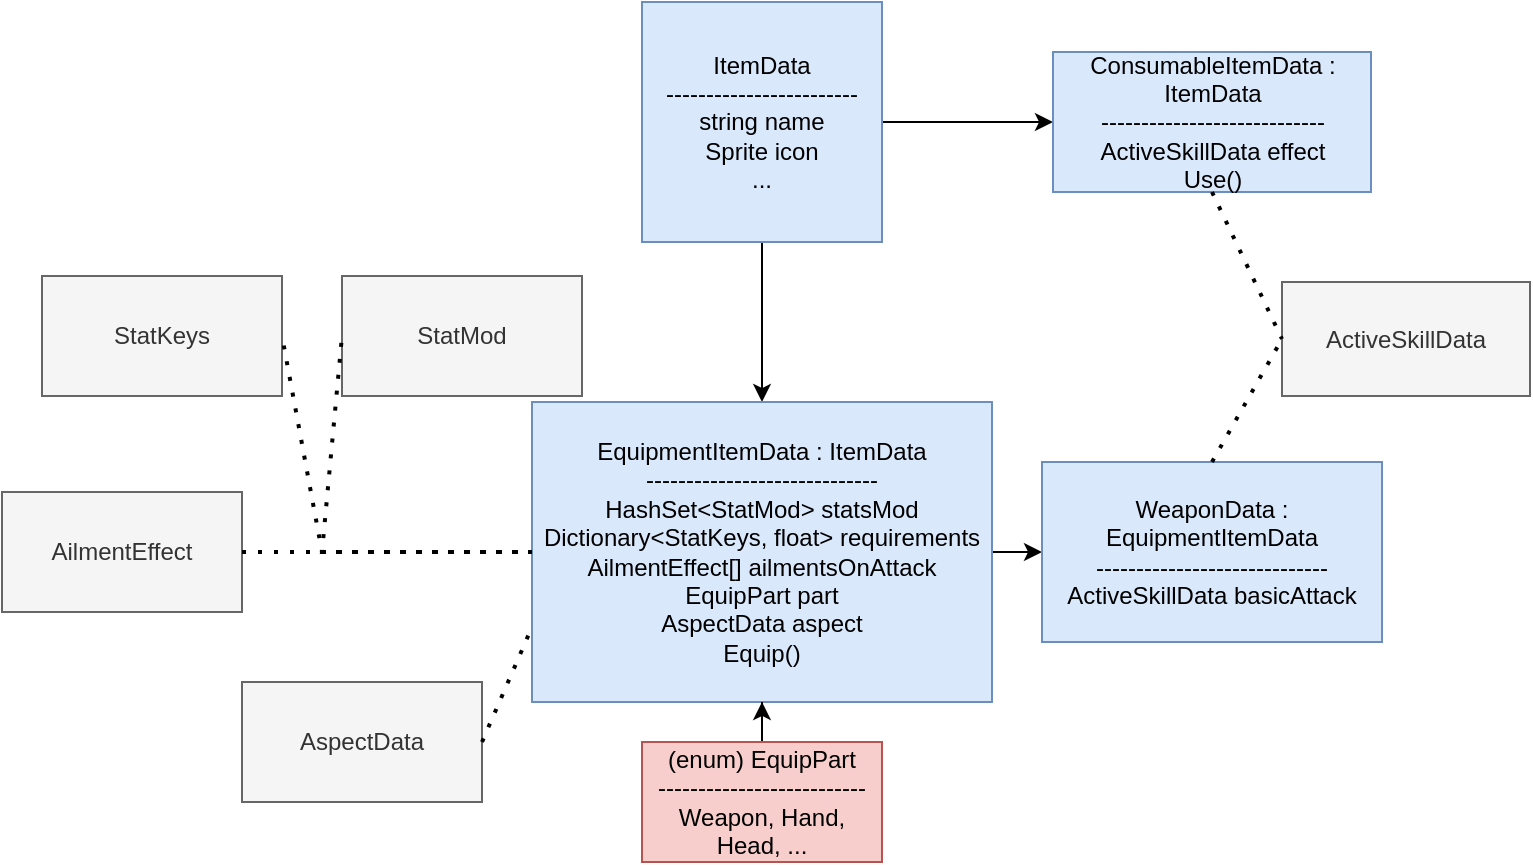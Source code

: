 <mxfile version="26.0.5" pages="7">
  <diagram name="Inventory.Items" id="zJ56cZsjlUKfXEC5Kj2j">
    <mxGraphModel dx="1426" dy="747" grid="1" gridSize="10" guides="1" tooltips="1" connect="1" arrows="1" fold="1" page="1" pageScale="1" pageWidth="827" pageHeight="1169" math="0" shadow="0">
      <root>
        <mxCell id="0" />
        <mxCell id="1" parent="0" />
        <mxCell id="q5YqK84tuoeqvmgV2co4-4" style="edgeStyle=orthogonalEdgeStyle;rounded=0;orthogonalLoop=1;jettySize=auto;html=1;entryX=0.5;entryY=0;entryDx=0;entryDy=0;" parent="1" source="B-cx07S0kDvq5DFkw6KN-1" target="kQtvoWM7zfefFjXOnArL-1" edge="1">
          <mxGeometry relative="1" as="geometry" />
        </mxCell>
        <mxCell id="q5YqK84tuoeqvmgV2co4-8" style="edgeStyle=orthogonalEdgeStyle;rounded=0;orthogonalLoop=1;jettySize=auto;html=1;entryX=0;entryY=0.5;entryDx=0;entryDy=0;" parent="1" source="B-cx07S0kDvq5DFkw6KN-1" target="q5YqK84tuoeqvmgV2co4-5" edge="1">
          <mxGeometry relative="1" as="geometry" />
        </mxCell>
        <mxCell id="B-cx07S0kDvq5DFkw6KN-1" value="ItemData&lt;div&gt;------------------------&lt;/div&gt;&lt;div&gt;string name&lt;/div&gt;&lt;div&gt;Sprite icon&lt;/div&gt;&lt;div&gt;...&lt;/div&gt;" style="whiteSpace=wrap;html=1;aspect=fixed;fillColor=#dae8fc;strokeColor=#6c8ebf;" parent="1" vertex="1">
          <mxGeometry x="360" y="150" width="120" height="120" as="geometry" />
        </mxCell>
        <mxCell id="B-cx07S0kDvq5DFkw6KN-7" value="ActiveSkillData" style="rounded=0;whiteSpace=wrap;html=1;fillColor=#f5f5f5;strokeColor=#666666;fontColor=#333333;" parent="1" vertex="1">
          <mxGeometry x="680" y="290" width="124" height="57" as="geometry" />
        </mxCell>
        <mxCell id="yd0dgCso6gJ8eS-wFUj3-34" style="edgeStyle=orthogonalEdgeStyle;rounded=0;orthogonalLoop=1;jettySize=auto;html=1;exitX=0.5;exitY=1;exitDx=0;exitDy=0;" parent="1" source="B-cx07S0kDvq5DFkw6KN-1" target="B-cx07S0kDvq5DFkw6KN-1" edge="1">
          <mxGeometry relative="1" as="geometry" />
        </mxCell>
        <mxCell id="q5YqK84tuoeqvmgV2co4-3" style="edgeStyle=orthogonalEdgeStyle;rounded=0;orthogonalLoop=1;jettySize=auto;html=1;entryX=0;entryY=0.5;entryDx=0;entryDy=0;" parent="1" source="kQtvoWM7zfefFjXOnArL-1" target="kQtvoWM7zfefFjXOnArL-2" edge="1">
          <mxGeometry relative="1" as="geometry" />
        </mxCell>
        <mxCell id="kQtvoWM7zfefFjXOnArL-1" value="EquipmentItemData : ItemData&lt;div&gt;-----------------------------&lt;/div&gt;&lt;div&gt;HashSet&amp;lt;StatMod&amp;gt; statsMod&lt;/div&gt;&lt;div&gt;Dictionary&amp;lt;StatKeys, float&amp;gt; requirements&lt;/div&gt;&lt;div&gt;AilmentEffect[] ailmentsOnAttack&lt;/div&gt;&lt;div&gt;EquipPart part&lt;/div&gt;&lt;div&gt;AspectData aspect&lt;/div&gt;&lt;div&gt;Equip()&lt;/div&gt;" style="rounded=0;whiteSpace=wrap;html=1;fillColor=#dae8fc;strokeColor=#6c8ebf;" parent="1" vertex="1">
          <mxGeometry x="305" y="350" width="230" height="150" as="geometry" />
        </mxCell>
        <mxCell id="kQtvoWM7zfefFjXOnArL-2" value="WeaponData : EquipmentItemData&lt;div&gt;-----------------------------&lt;/div&gt;&lt;div&gt;ActiveSkillData basicAttack&lt;/div&gt;" style="rounded=0;whiteSpace=wrap;html=1;fillColor=#dae8fc;strokeColor=#6c8ebf;" parent="1" vertex="1">
          <mxGeometry x="560" y="380" width="170" height="90" as="geometry" />
        </mxCell>
        <mxCell id="q5YqK84tuoeqvmgV2co4-2" style="edgeStyle=orthogonalEdgeStyle;rounded=0;orthogonalLoop=1;jettySize=auto;html=1;entryX=0.5;entryY=1;entryDx=0;entryDy=0;" parent="1" source="q5YqK84tuoeqvmgV2co4-1" target="kQtvoWM7zfefFjXOnArL-1" edge="1">
          <mxGeometry relative="1" as="geometry" />
        </mxCell>
        <mxCell id="q5YqK84tuoeqvmgV2co4-1" value="(enum) EquipPart&lt;div&gt;--------------------------&lt;/div&gt;&lt;div&gt;Weapon, Hand, Head, ...&lt;/div&gt;" style="rounded=0;whiteSpace=wrap;html=1;fillColor=#f8cecc;strokeColor=#b85450;" parent="1" vertex="1">
          <mxGeometry x="360" y="520" width="120" height="60" as="geometry" />
        </mxCell>
        <mxCell id="q5YqK84tuoeqvmgV2co4-5" value="ConsumableItemData : ItemData&lt;div&gt;----------------------------&lt;/div&gt;&lt;div&gt;ActiveSkillData effect&lt;/div&gt;&lt;div&gt;Use()&lt;/div&gt;" style="rounded=0;whiteSpace=wrap;html=1;fillColor=#dae8fc;strokeColor=#6c8ebf;" parent="1" vertex="1">
          <mxGeometry x="565.5" y="175" width="159" height="70" as="geometry" />
        </mxCell>
        <mxCell id="gaqAfbRVIiFNulyaw0dq-1" value="AspectData" style="rounded=0;whiteSpace=wrap;html=1;fillColor=#f5f5f5;fontColor=#333333;strokeColor=#666666;" parent="1" vertex="1">
          <mxGeometry x="160" y="490" width="120" height="60" as="geometry" />
        </mxCell>
        <mxCell id="ee60b4--FxmP-fiO7vXB-1" value="StatMod" style="rounded=0;whiteSpace=wrap;html=1;fillColor=#f5f5f5;fontColor=#333333;strokeColor=#666666;" parent="1" vertex="1">
          <mxGeometry x="210" y="287" width="120" height="60" as="geometry" />
        </mxCell>
        <mxCell id="Jr9_6J4gqKiit3SWZOUy-1" value="" style="endArrow=none;dashed=1;html=1;dashPattern=1 3;strokeWidth=2;rounded=0;entryX=0;entryY=0.5;entryDx=0;entryDy=0;exitX=0.5;exitY=1;exitDx=0;exitDy=0;" edge="1" parent="1" source="q5YqK84tuoeqvmgV2co4-5" target="B-cx07S0kDvq5DFkw6KN-7">
          <mxGeometry width="50" height="50" relative="1" as="geometry">
            <mxPoint x="390" y="410" as="sourcePoint" />
            <mxPoint x="440" y="360" as="targetPoint" />
          </mxGeometry>
        </mxCell>
        <mxCell id="Jr9_6J4gqKiit3SWZOUy-2" value="" style="endArrow=none;dashed=1;html=1;dashPattern=1 3;strokeWidth=2;rounded=0;entryX=0;entryY=0.5;entryDx=0;entryDy=0;exitX=0.5;exitY=0;exitDx=0;exitDy=0;" edge="1" parent="1" source="kQtvoWM7zfefFjXOnArL-2" target="B-cx07S0kDvq5DFkw6KN-7">
          <mxGeometry width="50" height="50" relative="1" as="geometry">
            <mxPoint x="390" y="410" as="sourcePoint" />
            <mxPoint x="440" y="360" as="targetPoint" />
          </mxGeometry>
        </mxCell>
        <mxCell id="Jr9_6J4gqKiit3SWZOUy-3" value="StatKeys" style="rounded=0;whiteSpace=wrap;html=1;fillColor=#f5f5f5;fontColor=#333333;strokeColor=#666666;" vertex="1" parent="1">
          <mxGeometry x="60" y="287" width="120" height="60" as="geometry" />
        </mxCell>
        <mxCell id="Jr9_6J4gqKiit3SWZOUy-4" value="" style="endArrow=none;dashed=1;html=1;dashPattern=1 3;strokeWidth=2;rounded=0;exitX=0;exitY=0.5;exitDx=0;exitDy=0;entryX=1;entryY=0.5;entryDx=0;entryDy=0;" edge="1" parent="1" source="kQtvoWM7zfefFjXOnArL-1" target="Jr9_6J4gqKiit3SWZOUy-3">
          <mxGeometry width="50" height="50" relative="1" as="geometry">
            <mxPoint x="390" y="410" as="sourcePoint" />
            <mxPoint x="180" y="420" as="targetPoint" />
            <Array as="points">
              <mxPoint x="200" y="425" />
            </Array>
          </mxGeometry>
        </mxCell>
        <mxCell id="Jr9_6J4gqKiit3SWZOUy-5" value="" style="endArrow=none;dashed=1;html=1;dashPattern=1 3;strokeWidth=2;rounded=0;exitX=0;exitY=0.5;exitDx=0;exitDy=0;entryX=0;entryY=0.5;entryDx=0;entryDy=0;" edge="1" parent="1" source="kQtvoWM7zfefFjXOnArL-1" target="ee60b4--FxmP-fiO7vXB-1">
          <mxGeometry width="50" height="50" relative="1" as="geometry">
            <mxPoint x="390" y="410" as="sourcePoint" />
            <mxPoint x="440" y="360" as="targetPoint" />
            <Array as="points">
              <mxPoint x="200" y="425" />
            </Array>
          </mxGeometry>
        </mxCell>
        <mxCell id="TnsNI_g7H3M-oQ8JJX6d-1" value="AilmentEffect" style="rounded=0;whiteSpace=wrap;html=1;fillColor=#f5f5f5;fontColor=#333333;strokeColor=#666666;" vertex="1" parent="1">
          <mxGeometry x="40" y="395" width="120" height="60" as="geometry" />
        </mxCell>
        <mxCell id="TnsNI_g7H3M-oQ8JJX6d-3" value="" style="endArrow=none;dashed=1;html=1;dashPattern=1 3;strokeWidth=2;rounded=0;exitX=1;exitY=0.5;exitDx=0;exitDy=0;entryX=0;entryY=0.75;entryDx=0;entryDy=0;" edge="1" parent="1" source="gaqAfbRVIiFNulyaw0dq-1" target="kQtvoWM7zfefFjXOnArL-1">
          <mxGeometry width="50" height="50" relative="1" as="geometry">
            <mxPoint x="390" y="410" as="sourcePoint" />
            <mxPoint x="440" y="360" as="targetPoint" />
          </mxGeometry>
        </mxCell>
        <mxCell id="TnsNI_g7H3M-oQ8JJX6d-4" value="" style="endArrow=none;dashed=1;html=1;dashPattern=1 3;strokeWidth=2;rounded=0;exitX=1;exitY=0.5;exitDx=0;exitDy=0;entryX=0;entryY=0.5;entryDx=0;entryDy=0;" edge="1" parent="1" source="TnsNI_g7H3M-oQ8JJX6d-1" target="kQtvoWM7zfefFjXOnArL-1">
          <mxGeometry width="50" height="50" relative="1" as="geometry">
            <mxPoint x="390" y="410" as="sourcePoint" />
            <mxPoint x="440" y="360" as="targetPoint" />
          </mxGeometry>
        </mxCell>
      </root>
    </mxGraphModel>
  </diagram>
  <diagram id="TNk_10YnVx5hNWSurFg9" name="Skills">
    <mxGraphModel dx="1426" dy="747" grid="1" gridSize="10" guides="1" tooltips="1" connect="1" arrows="1" fold="1" page="1" pageScale="1" pageWidth="827" pageHeight="1169" math="0" shadow="0">
      <root>
        <mxCell id="0" />
        <mxCell id="1" parent="0" />
        <mxCell id="Wf8DVwAlP3yFji26G4Bx-1" style="edgeStyle=orthogonalEdgeStyle;rounded=0;orthogonalLoop=1;jettySize=auto;html=1;entryX=0.5;entryY=0;entryDx=0;entryDy=0;" parent="1" source="Wf8DVwAlP3yFji26G4Bx-2" target="Wf8DVwAlP3yFji26G4Bx-3" edge="1">
          <mxGeometry relative="1" as="geometry" />
        </mxCell>
        <mxCell id="Wf8DVwAlP3yFji26G4Bx-2" value="Effect" style="rounded=0;whiteSpace=wrap;html=1;fillColor=#f5f5f5;strokeColor=#666666;fontColor=#333333;" parent="1" vertex="1">
          <mxGeometry x="372.5" y="210" width="190" height="100" as="geometry" />
        </mxCell>
        <mxCell id="yx6KW6I-NMD2hmU6Xooc-2" style="edgeStyle=orthogonalEdgeStyle;rounded=0;orthogonalLoop=1;jettySize=auto;html=1;entryX=0.5;entryY=0;entryDx=0;entryDy=0;" edge="1" parent="1" source="Wf8DVwAlP3yFji26G4Bx-3" target="yx6KW6I-NMD2hmU6Xooc-1">
          <mxGeometry relative="1" as="geometry" />
        </mxCell>
        <mxCell id="Wf8DVwAlP3yFji26G4Bx-3" value="ActiveSkillData : SkillData&lt;div&gt;-----------------------&lt;/div&gt;&lt;div&gt;...&lt;/div&gt;&lt;div&gt;ResourceCost[] cost&lt;/div&gt;&lt;div&gt;Effect effect&lt;/div&gt;&lt;div&gt;Target target&lt;/div&gt;" style="rounded=0;whiteSpace=wrap;html=1;fillColor=#dae8fc;strokeColor=#6c8ebf;flipV=1;flipH=1;" parent="1" vertex="1">
          <mxGeometry x="390" y="380" width="155" height="90" as="geometry" />
        </mxCell>
        <mxCell id="Wf8DVwAlP3yFji26G4Bx-4" style="edgeStyle=orthogonalEdgeStyle;rounded=0;orthogonalLoop=1;jettySize=auto;html=1;entryX=0;entryY=0.5;entryDx=0;entryDy=0;" parent="1" source="Wf8DVwAlP3yFji26G4Bx-5" target="Wf8DVwAlP3yFji26G4Bx-3" edge="1">
          <mxGeometry relative="1" as="geometry" />
        </mxCell>
        <mxCell id="Wf8DVwAlP3yFji26G4Bx-5" value="ResourceCost&lt;div&gt;-----------------------&lt;/div&gt;&lt;div&gt;StatKeys resource&lt;/div&gt;&lt;div&gt;float cost&lt;/div&gt;" style="rounded=0;whiteSpace=wrap;html=1;fillColor=#dae8fc;strokeColor=#6c8ebf;flipV=1;flipH=1;" parent="1" vertex="1">
          <mxGeometry x="210" y="380" width="150" height="90" as="geometry" />
        </mxCell>
        <mxCell id="Wf8DVwAlP3yFji26G4Bx-6" style="edgeStyle=orthogonalEdgeStyle;rounded=0;orthogonalLoop=1;jettySize=auto;html=1;entryX=0;entryY=0.5;entryDx=0;entryDy=0;" parent="1" source="Wf8DVwAlP3yFji26G4Bx-7" target="Wf8DVwAlP3yFji26G4Bx-5" edge="1">
          <mxGeometry relative="1" as="geometry" />
        </mxCell>
        <mxCell id="Wf8DVwAlP3yFji26G4Bx-7" value="(enum) StatKeys&lt;div&gt;------------------------&lt;/div&gt;&lt;div&gt;HP, MP, STA, Moral, ...&lt;/div&gt;" style="rounded=0;whiteSpace=wrap;html=1;fillColor=#f8cecc;strokeColor=#b85450;flipV=1;flipH=1;" parent="1" vertex="1">
          <mxGeometry x="60" y="395" width="120" height="60" as="geometry" />
        </mxCell>
        <mxCell id="Wf8DVwAlP3yFji26G4Bx-8" style="edgeStyle=orthogonalEdgeStyle;rounded=0;orthogonalLoop=1;jettySize=auto;html=1;entryX=1;entryY=0.5;entryDx=0;entryDy=0;" parent="1" source="Wf8DVwAlP3yFji26G4Bx-9" target="Wf8DVwAlP3yFji26G4Bx-3" edge="1">
          <mxGeometry relative="1" as="geometry" />
        </mxCell>
        <mxCell id="Wf8DVwAlP3yFji26G4Bx-9" value="(enum) Target&lt;div&gt;-----------------------&lt;/div&gt;&lt;div&gt;User, Ally, Enemy, Allies, Enemies&lt;/div&gt;" style="rounded=0;whiteSpace=wrap;html=1;fillColor=#f8cecc;strokeColor=#b85450;flipV=1;flipH=1;" parent="1" vertex="1">
          <mxGeometry x="570" y="390" width="125" height="70" as="geometry" />
        </mxCell>
        <mxCell id="yx6KW6I-NMD2hmU6Xooc-1" value="Skill&lt;div&gt;-----------&lt;/div&gt;&lt;div&gt;SkillData data&lt;/div&gt;&lt;div&gt;int level&lt;/div&gt;&lt;div&gt;float skillPoints&lt;/div&gt;" style="rounded=0;whiteSpace=wrap;html=1;fillColor=#dae8fc;strokeColor=#6c8ebf;flipV=1;flipH=1;" vertex="1" parent="1">
          <mxGeometry x="382.5" y="500" width="170" height="80" as="geometry" />
        </mxCell>
      </root>
    </mxGraphModel>
  </diagram>
  <diagram id="sbXAOsWWgoKpKwuG4oxe" name="Ailments">
    <mxGraphModel dx="1426" dy="747" grid="1" gridSize="10" guides="1" tooltips="1" connect="1" arrows="1" fold="1" page="1" pageScale="1" pageWidth="827" pageHeight="1169" math="0" shadow="0">
      <root>
        <mxCell id="0" />
        <mxCell id="1" parent="0" />
        <mxCell id="8odzQ_PygJ5vs22h7d5n-1" style="edgeStyle=orthogonalEdgeStyle;rounded=0;orthogonalLoop=1;jettySize=auto;html=1;entryX=1;entryY=0.5;entryDx=0;entryDy=0;" parent="1" source="8odzQ_PygJ5vs22h7d5n-3" target="8odzQ_PygJ5vs22h7d5n-7" edge="1">
          <mxGeometry relative="1" as="geometry" />
        </mxCell>
        <mxCell id="8odzQ_PygJ5vs22h7d5n-2" style="edgeStyle=orthogonalEdgeStyle;rounded=0;orthogonalLoop=1;jettySize=auto;html=1;exitX=1;exitY=0.5;exitDx=0;exitDy=0;entryX=0;entryY=0.5;entryDx=0;entryDy=0;" parent="1" source="8odzQ_PygJ5vs22h7d5n-3" target="8odzQ_PygJ5vs22h7d5n-8" edge="1">
          <mxGeometry relative="1" as="geometry" />
        </mxCell>
        <mxCell id="8odzQ_PygJ5vs22h7d5n-3" value="AilmentData&lt;div&gt;------------------&lt;/div&gt;&lt;div&gt;Interval duration&lt;/div&gt;&lt;div&gt;Interval applyInterval&lt;/div&gt;&lt;div&gt;AilmentData[] secondaryAilments&lt;/div&gt;&lt;div&gt;Apply()&lt;/div&gt;" style="rounded=0;whiteSpace=wrap;html=1;fillColor=#fff2cc;strokeColor=#d6b656;" parent="1" vertex="1">
          <mxGeometry x="351.5" y="470" width="198.5" height="140" as="geometry" />
        </mxCell>
        <mxCell id="8odzQ_PygJ5vs22h7d5n-4" style="edgeStyle=orthogonalEdgeStyle;rounded=0;orthogonalLoop=1;jettySize=auto;html=1;entryX=0.5;entryY=0;entryDx=0;entryDy=0;" parent="1" source="8odzQ_PygJ5vs22h7d5n-5" target="8odzQ_PygJ5vs22h7d5n-6" edge="1">
          <mxGeometry relative="1" as="geometry" />
        </mxCell>
        <mxCell id="8odzQ_PygJ5vs22h7d5n-5" value="(enum) IntervalType&lt;div&gt;---------------------------&lt;/div&gt;&lt;div&gt;OnAdded, OnTick, OnHit, OnBeHitted, ...&lt;/div&gt;" style="rounded=0;whiteSpace=wrap;html=1;fillColor=#f8cecc;strokeColor=#b85450;" parent="1" vertex="1">
          <mxGeometry x="370.75" y="250" width="160" height="110" as="geometry" />
        </mxCell>
        <mxCell id="4LGl0bNggozkCDFANTX0-10" style="edgeStyle=orthogonalEdgeStyle;rounded=0;orthogonalLoop=1;jettySize=auto;html=1;exitX=0.5;exitY=1;exitDx=0;exitDy=0;entryX=0.5;entryY=0;entryDx=0;entryDy=0;" parent="1" source="8odzQ_PygJ5vs22h7d5n-6" target="8odzQ_PygJ5vs22h7d5n-3" edge="1">
          <mxGeometry relative="1" as="geometry" />
        </mxCell>
        <mxCell id="8odzQ_PygJ5vs22h7d5n-6" value="Interval&lt;div&gt;------------------------&lt;/div&gt;&lt;div&gt;IntervalType type&lt;/div&gt;&lt;div&gt;int stackNumber&lt;/div&gt;" style="rounded=0;whiteSpace=wrap;html=1;fillColor=#dae8fc;strokeColor=#6c8ebf;" parent="1" vertex="1">
          <mxGeometry x="390.75" y="380" width="120" height="70" as="geometry" />
        </mxCell>
        <mxCell id="8odzQ_PygJ5vs22h7d5n-7" value="DamageAilmentData : AilmentData&lt;div&gt;---------------------------------&lt;/div&gt;&lt;div&gt;DamageComposition damage&lt;/div&gt;" style="rounded=0;whiteSpace=wrap;html=1;fillColor=#dae8fc;strokeColor=#6c8ebf;" parent="1" vertex="1">
          <mxGeometry x="120" y="470" width="180" height="140" as="geometry" />
        </mxCell>
        <mxCell id="8odzQ_PygJ5vs22h7d5n-8" value="AilmentModData : AilmentData&lt;div&gt;----------------------------&lt;/div&gt;&lt;div&gt;StatKey stat&lt;/div&gt;&lt;div&gt;int fixedMod&lt;/div&gt;&lt;div&gt;float percentMod&lt;/div&gt;" style="rounded=0;whiteSpace=wrap;html=1;fillColor=#dae8fc;strokeColor=#6c8ebf;" parent="1" vertex="1">
          <mxGeometry x="600" y="475" width="186" height="130" as="geometry" />
        </mxCell>
        <mxCell id="4LGl0bNggozkCDFANTX0-2" value="DamageComposition&lt;div&gt;-----------------------------&lt;/div&gt;&lt;div&gt;Damage[] damages&lt;/div&gt;" style="rounded=0;whiteSpace=wrap;html=1;fillColor=#f5f5f5;strokeColor=#666666;fontColor=#333333;" parent="1" vertex="1">
          <mxGeometry x="50" y="290" width="170" height="90" as="geometry" />
        </mxCell>
        <mxCell id="4LGl0bNggozkCDFANTX0-8" value="" style="endArrow=none;dashed=1;html=1;dashPattern=1 3;strokeWidth=2;rounded=0;entryX=0.5;entryY=0;entryDx=0;entryDy=0;exitX=0.5;exitY=1;exitDx=0;exitDy=0;" parent="1" source="4LGl0bNggozkCDFANTX0-2" target="8odzQ_PygJ5vs22h7d5n-7" edge="1">
          <mxGeometry width="50" height="50" relative="1" as="geometry">
            <mxPoint x="150" y="440" as="sourcePoint" />
            <mxPoint x="200" y="390" as="targetPoint" />
          </mxGeometry>
        </mxCell>
      </root>
    </mxGraphModel>
  </diagram>
  <diagram id="ROD-o9Huc6OZ8EB4DyAJ" name="Damage">
    <mxGraphModel dx="1426" dy="747" grid="1" gridSize="10" guides="1" tooltips="1" connect="1" arrows="1" fold="1" page="1" pageScale="1" pageWidth="827" pageHeight="1169" math="0" shadow="0">
      <root>
        <mxCell id="0" />
        <mxCell id="1" parent="0" />
        <mxCell id="KxxV36mmDW4QpxsYZrvP-1" style="edgeStyle=orthogonalEdgeStyle;rounded=0;orthogonalLoop=1;jettySize=auto;html=1;entryX=0.5;entryY=0;entryDx=0;entryDy=0;" edge="1" parent="1" source="KxxV36mmDW4QpxsYZrvP-2" target="KxxV36mmDW4QpxsYZrvP-4">
          <mxGeometry relative="1" as="geometry" />
        </mxCell>
        <mxCell id="KxxV36mmDW4QpxsYZrvP-2" value="(enum) Afinity&lt;div&gt;----------------------&lt;/div&gt;&lt;div&gt;Slash, Piercing, Fire, Ice, ..&lt;/div&gt;" style="rounded=0;whiteSpace=wrap;html=1;fillColor=#f8cecc;strokeColor=#b85450;" vertex="1" parent="1">
          <mxGeometry x="219" y="250" width="170" height="70" as="geometry" />
        </mxCell>
        <mxCell id="KxxV36mmDW4QpxsYZrvP-3" style="edgeStyle=orthogonalEdgeStyle;rounded=0;orthogonalLoop=1;jettySize=auto;html=1;entryX=0;entryY=0.5;entryDx=0;entryDy=0;" edge="1" parent="1" source="KxxV36mmDW4QpxsYZrvP-4" target="KxxV36mmDW4QpxsYZrvP-5">
          <mxGeometry relative="1" as="geometry" />
        </mxCell>
        <mxCell id="KxxV36mmDW4QpxsYZrvP-4" value="Damage&lt;div&gt;-------------&lt;/div&gt;&lt;div&gt;string formula&lt;/div&gt;&lt;div&gt;Afinity afinity&lt;/div&gt;" style="rounded=0;whiteSpace=wrap;html=1;fillColor=#dae8fc;strokeColor=#6c8ebf;" vertex="1" parent="1">
          <mxGeometry x="239" y="370" width="130" height="70" as="geometry" />
        </mxCell>
        <mxCell id="KxxV36mmDW4QpxsYZrvP-5" value="DamageComposition&lt;div&gt;-----------------------------&lt;/div&gt;&lt;div&gt;Damage[] damages&lt;/div&gt;" style="rounded=0;whiteSpace=wrap;html=1;fillColor=#dae8fc;strokeColor=#6c8ebf;" vertex="1" parent="1">
          <mxGeometry x="439" y="360" width="170" height="90" as="geometry" />
        </mxCell>
      </root>
    </mxGraphModel>
  </diagram>
  <diagram id="12AnwMtG2m8FqCaM7yet" name="Effects">
    <mxGraphModel dx="1426" dy="747" grid="1" gridSize="10" guides="1" tooltips="1" connect="1" arrows="1" fold="1" page="1" pageScale="1" pageWidth="827" pageHeight="1169" math="0" shadow="0">
      <root>
        <mxCell id="0" />
        <mxCell id="1" parent="0" />
        <mxCell id="j0LwYLR-pkxfriPqersN-1" value="Effect&lt;div&gt;--------------------&lt;/div&gt;&lt;div&gt;DamageComposition damages&lt;/div&gt;&lt;div&gt;AilmentEffect[] ailments&lt;/div&gt;" style="rounded=0;whiteSpace=wrap;html=1;fillColor=#dae8fc;strokeColor=#6c8ebf;" parent="1" vertex="1">
          <mxGeometry x="370" y="440" width="190" height="100" as="geometry" />
        </mxCell>
        <mxCell id="j0LwYLR-pkxfriPqersN-2" style="edgeStyle=orthogonalEdgeStyle;rounded=0;orthogonalLoop=1;jettySize=auto;html=1;entryX=0.5;entryY=0;entryDx=0;entryDy=0;" parent="1" source="j0LwYLR-pkxfriPqersN-3" target="j0LwYLR-pkxfriPqersN-1" edge="1">
          <mxGeometry relative="1" as="geometry" />
        </mxCell>
        <mxCell id="j0LwYLR-pkxfriPqersN-3" value="AilmentEffect&lt;div&gt;------------------------&lt;/div&gt;&lt;div&gt;AilmentData ailment&lt;/div&gt;&lt;div&gt;Target target&lt;/div&gt;&lt;div&gt;float probApply&lt;/div&gt;" style="rounded=0;whiteSpace=wrap;html=1;fillColor=#dae8fc;strokeColor=#6c8ebf;" parent="1" vertex="1">
          <mxGeometry x="406.25" y="300" width="120" height="80" as="geometry" />
        </mxCell>
        <mxCell id="j0LwYLR-pkxfriPqersN-4" value="AilmentData" style="rounded=0;whiteSpace=wrap;html=1;fillColor=#f5f5f5;strokeColor=#666666;fontColor=#333333;" parent="1" vertex="1">
          <mxGeometry x="387.5" y="140" width="157.5" height="120" as="geometry" />
        </mxCell>
        <mxCell id="j0LwYLR-pkxfriPqersN-5" value="DamageComposition" style="rounded=0;whiteSpace=wrap;html=1;fillColor=#f5f5f5;strokeColor=#666666;fontColor=#333333;" parent="1" vertex="1">
          <mxGeometry x="30" y="390" width="170" height="90" as="geometry" />
        </mxCell>
        <mxCell id="j0LwYLR-pkxfriPqersN-6" value="" style="endArrow=none;dashed=1;html=1;dashPattern=1 3;strokeWidth=2;rounded=0;exitX=1;exitY=0.5;exitDx=0;exitDy=0;entryX=0;entryY=0.5;entryDx=0;entryDy=0;" parent="1" source="j0LwYLR-pkxfriPqersN-5" target="j0LwYLR-pkxfriPqersN-1" edge="1">
          <mxGeometry width="50" height="50" relative="1" as="geometry">
            <mxPoint x="810" y="430" as="sourcePoint" />
            <mxPoint x="860" y="380" as="targetPoint" />
          </mxGeometry>
        </mxCell>
        <mxCell id="j0LwYLR-pkxfriPqersN-7" value="" style="endArrow=none;dashed=1;html=1;dashPattern=1 3;strokeWidth=2;rounded=0;entryX=0.5;entryY=1;entryDx=0;entryDy=0;exitX=0.5;exitY=0;exitDx=0;exitDy=0;" parent="1" source="j0LwYLR-pkxfriPqersN-3" target="j0LwYLR-pkxfriPqersN-4" edge="1">
          <mxGeometry width="50" height="50" relative="1" as="geometry">
            <mxPoint x="810" y="430" as="sourcePoint" />
            <mxPoint x="860" y="380" as="targetPoint" />
          </mxGeometry>
        </mxCell>
        <mxCell id="StZuQNiTLgOWqNOT_ZQk-1" value="(enum) Target" style="rounded=0;whiteSpace=wrap;html=1;fillColor=#f5f5f5;strokeColor=#666666;fontColor=#333333;" parent="1" vertex="1">
          <mxGeometry x="630" y="305" width="125" height="70" as="geometry" />
        </mxCell>
        <mxCell id="StZuQNiTLgOWqNOT_ZQk-3" value="" style="endArrow=none;dashed=1;html=1;dashPattern=1 3;strokeWidth=2;rounded=0;entryX=0;entryY=0.5;entryDx=0;entryDy=0;exitX=1;exitY=0.5;exitDx=0;exitDy=0;" parent="1" source="j0LwYLR-pkxfriPqersN-3" target="StZuQNiTLgOWqNOT_ZQk-1" edge="1">
          <mxGeometry width="50" height="50" relative="1" as="geometry">
            <mxPoint x="390" y="410" as="sourcePoint" />
            <mxPoint x="440" y="360" as="targetPoint" />
          </mxGeometry>
        </mxCell>
      </root>
    </mxGraphModel>
  </diagram>
  <diagram id="z9flZPNSAiyLvm5LGovu" name="Aspect">
    <mxGraphModel dx="1426" dy="747" grid="1" gridSize="10" guides="1" tooltips="1" connect="1" arrows="1" fold="1" page="1" pageScale="1" pageWidth="827" pageHeight="1169" math="0" shadow="0">
      <root>
        <mxCell id="0" />
        <mxCell id="1" parent="0" />
        <mxCell id="y4sMdZCfj4IZgOAkMDaV-1" value="AspectData&lt;div&gt;------------------&lt;/div&gt;&lt;div&gt;Mesh mesh&lt;/div&gt;&lt;div&gt;Material[] materials&lt;/div&gt;" style="rounded=0;whiteSpace=wrap;html=1;fillColor=#dae8fc;strokeColor=#6c8ebf;" vertex="1" parent="1">
          <mxGeometry x="380" y="270" width="130" height="70" as="geometry" />
        </mxCell>
      </root>
    </mxGraphModel>
  </diagram>
  <diagram id="0yna7ZY00kxJdFPPVNox" name="Stats">
    <mxGraphModel dx="1426" dy="747" grid="1" gridSize="10" guides="1" tooltips="1" connect="1" arrows="1" fold="1" page="1" pageScale="1" pageWidth="827" pageHeight="1169" math="0" shadow="0">
      <root>
        <mxCell id="0" />
        <mxCell id="1" parent="0" />
        <mxCell id="z0OwMS3EfieOte71N1jn-1" value="StatMod&lt;div&gt;------------------&lt;/div&gt;&lt;div&gt;StatKeys stat&lt;/div&gt;&lt;div&gt;string formula&lt;/div&gt;" style="rounded=0;whiteSpace=wrap;html=1;fillColor=#dae8fc;strokeColor=#6c8ebf;" vertex="1" parent="1">
          <mxGeometry x="350" y="360" width="120" height="60" as="geometry" />
        </mxCell>
        <mxCell id="z0OwMS3EfieOte71N1jn-3" style="edgeStyle=orthogonalEdgeStyle;rounded=0;orthogonalLoop=1;jettySize=auto;html=1;entryX=0.5;entryY=0;entryDx=0;entryDy=0;" edge="1" parent="1" source="z0OwMS3EfieOte71N1jn-2" target="z0OwMS3EfieOte71N1jn-1">
          <mxGeometry relative="1" as="geometry" />
        </mxCell>
        <mxCell id="z0OwMS3EfieOte71N1jn-2" value="(enum) StatKeys&lt;div&gt;------------------&lt;/div&gt;&lt;div&gt;HP, MP, Strength, Attack, ...&lt;/div&gt;" style="rounded=0;whiteSpace=wrap;html=1;fillColor=#f8cecc;strokeColor=#b85450;" vertex="1" parent="1">
          <mxGeometry x="350" y="270" width="120" height="60" as="geometry" />
        </mxCell>
      </root>
    </mxGraphModel>
  </diagram>
</mxfile>
